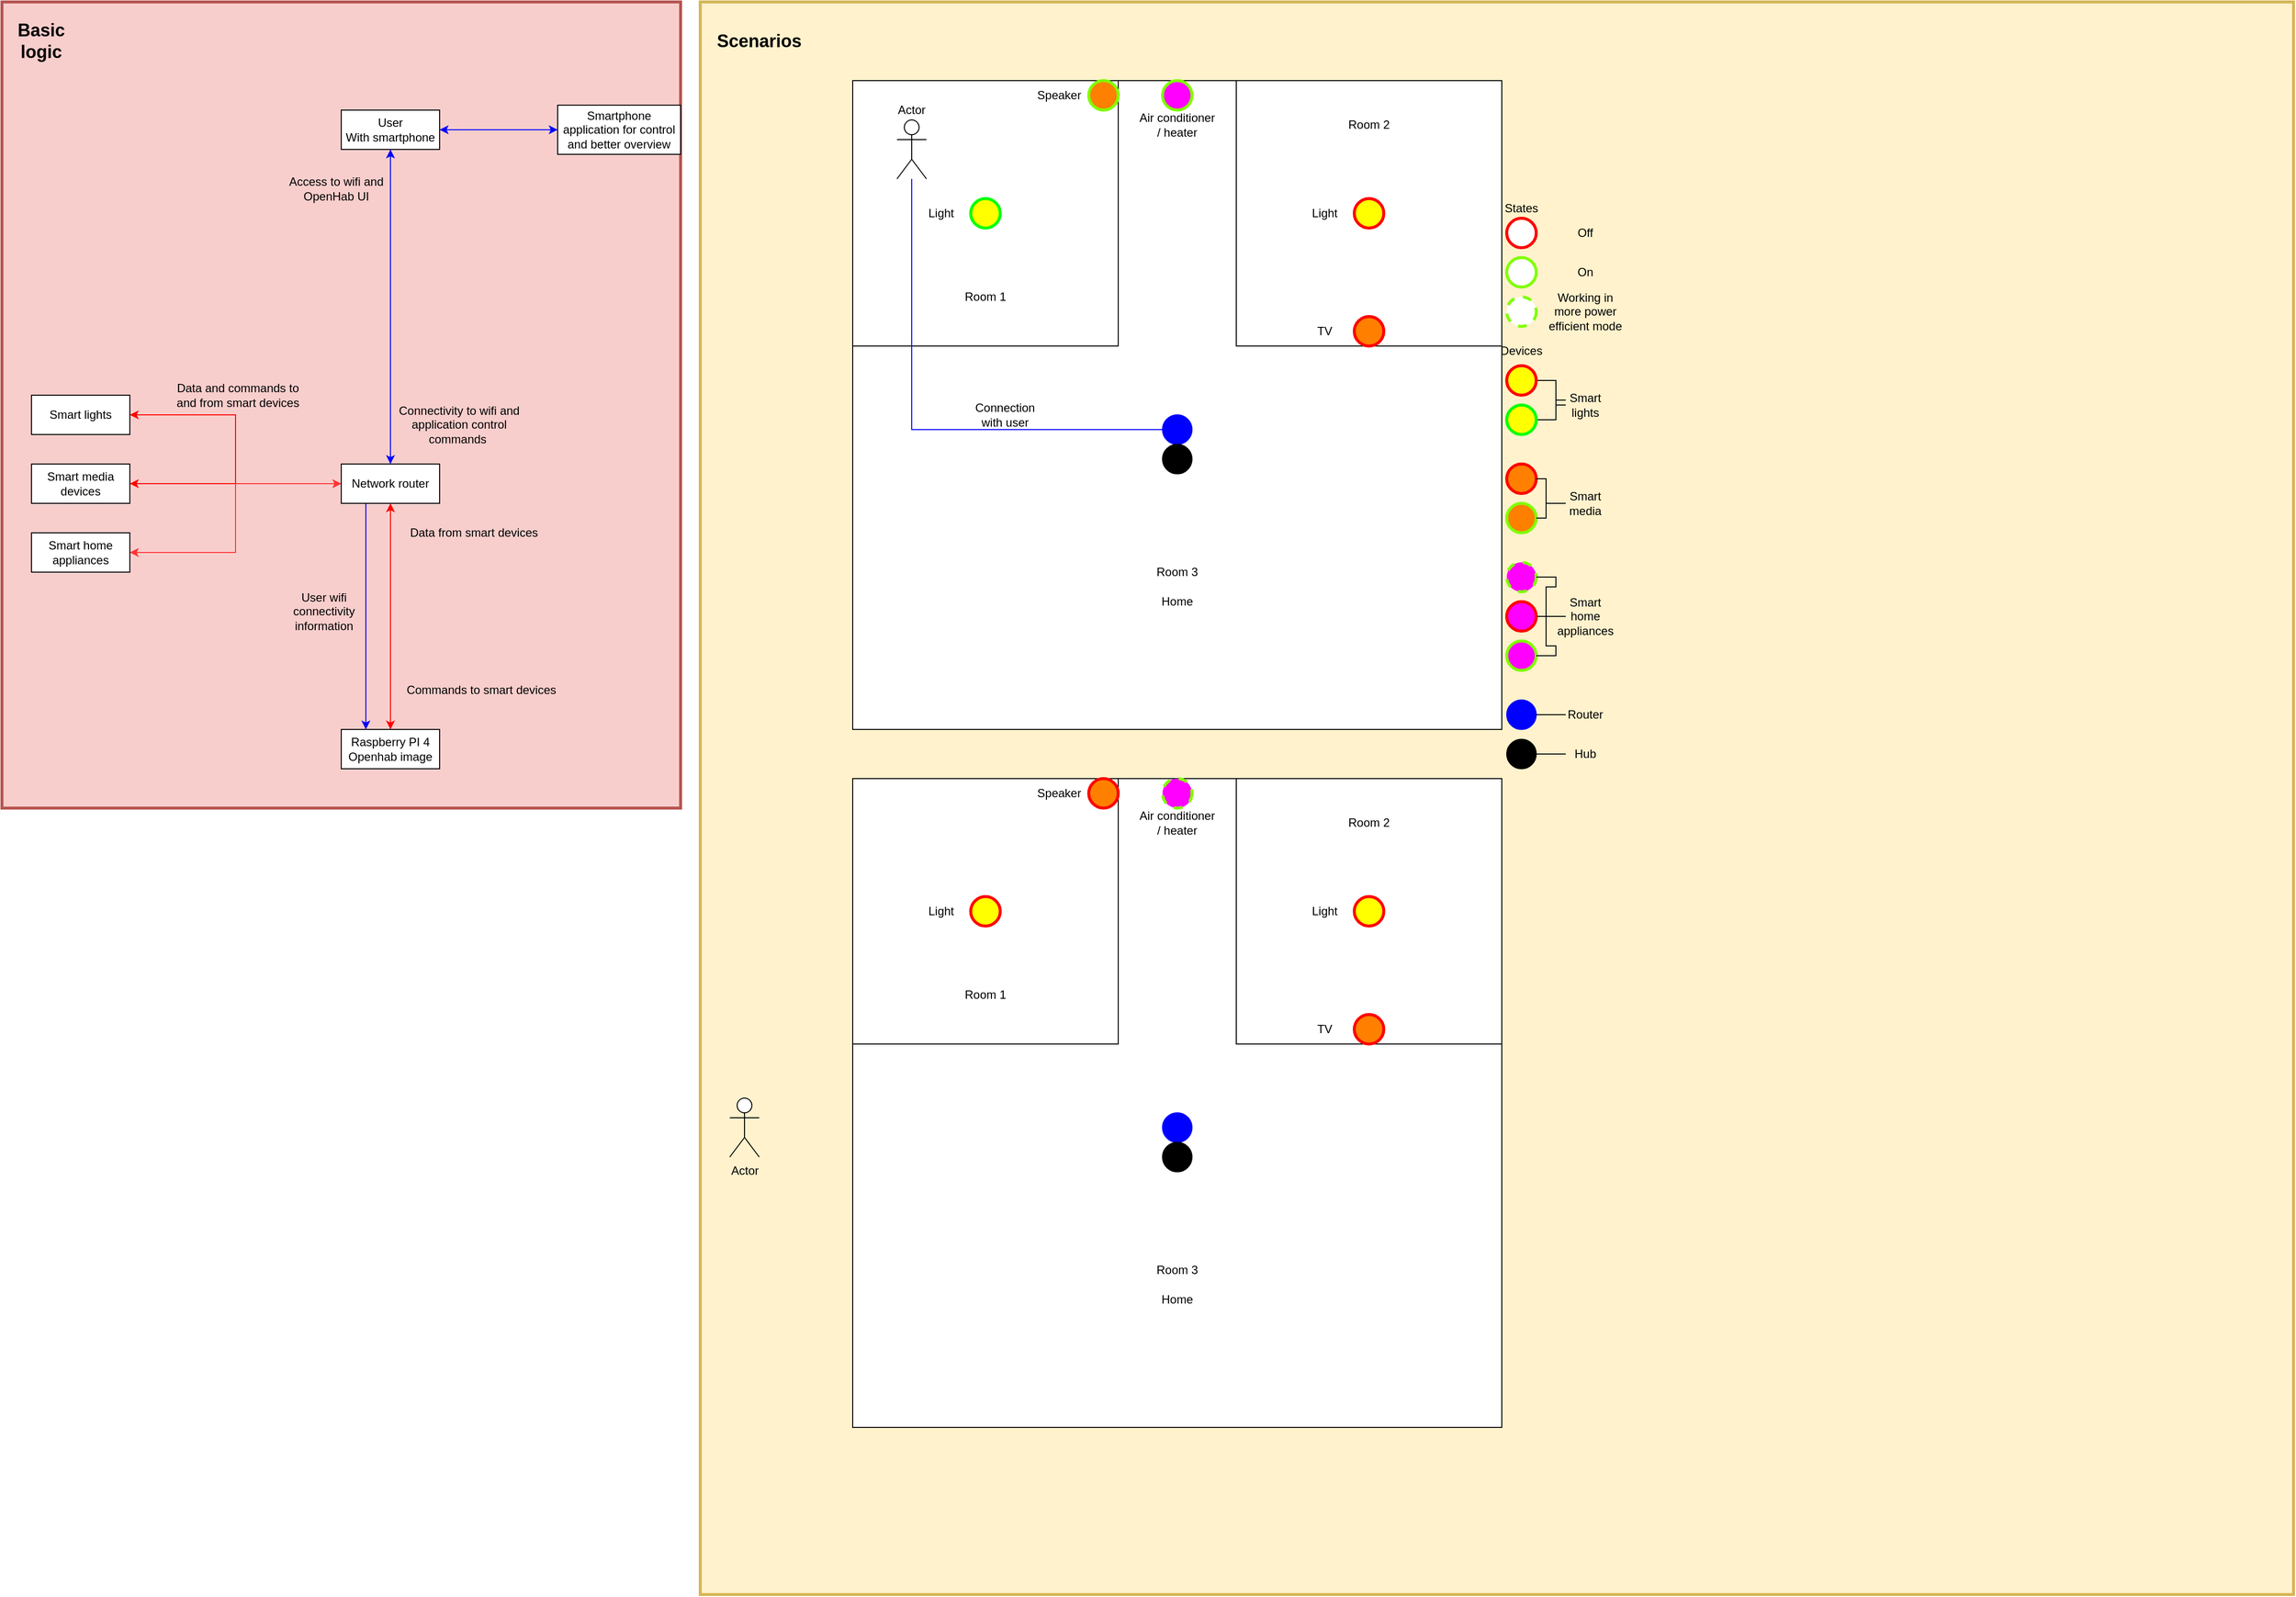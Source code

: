 <mxfile version="13.9.9" type="device"><diagram id="R2lEEEUBdFMjLlhIrx00" name="Page-1"><mxGraphModel dx="1422" dy="1862" grid="1" gridSize="10" guides="1" tooltips="1" connect="1" arrows="1" fold="1" page="1" pageScale="1" pageWidth="850" pageHeight="1100" math="0" shadow="0" extFonts="Permanent Marker^https://fonts.googleapis.com/css?family=Permanent+Marker"><root><mxCell id="0"/><mxCell id="1" parent="0"/><mxCell id="jyVE1UawY_h1VwcGE6OV-107" value="" style="rounded=0;whiteSpace=wrap;html=1;strokeColor=#b85450;strokeWidth=3;fillColor=#f8cecc;" parent="1" vertex="1"><mxGeometry x="30" y="-70" width="690" height="820" as="geometry"/></mxCell><mxCell id="jyVE1UawY_h1VwcGE6OV-105" value="" style="whiteSpace=wrap;html=1;aspect=fixed;strokeColor=#d6b656;strokeWidth=3;fillColor=#fff2cc;" parent="1" vertex="1"><mxGeometry x="740" y="-70" width="1620" height="1620" as="geometry"/></mxCell><mxCell id="H3JKsud2aQRYQZgdBOVq-11" style="edgeStyle=orthogonalEdgeStyle;rounded=0;orthogonalLoop=1;jettySize=auto;html=1;entryX=0.5;entryY=1;entryDx=0;entryDy=0;startArrow=classic;startFill=1;strokeColor=#FF0000;" parent="1" source="H3JKsud2aQRYQZgdBOVq-1" target="H3JKsud2aQRYQZgdBOVq-2" edge="1"><mxGeometry relative="1" as="geometry"/></mxCell><mxCell id="H3JKsud2aQRYQZgdBOVq-1" value="Raspberry PI 4&lt;br&gt;Openhab image" style="whiteSpace=wrap;html=1;align=center;" parent="1" vertex="1"><mxGeometry x="375" y="670" width="100" height="40" as="geometry"/></mxCell><mxCell id="H3JKsud2aQRYQZgdBOVq-6" style="edgeStyle=orthogonalEdgeStyle;rounded=0;orthogonalLoop=1;jettySize=auto;html=1;entryX=1;entryY=0.5;entryDx=0;entryDy=0;strokeColor=#FF0000;" parent="1" source="H3JKsud2aQRYQZgdBOVq-2" target="H3JKsud2aQRYQZgdBOVq-3" edge="1"><mxGeometry relative="1" as="geometry"/></mxCell><mxCell id="H3JKsud2aQRYQZgdBOVq-7" style="edgeStyle=orthogonalEdgeStyle;rounded=0;orthogonalLoop=1;jettySize=auto;html=1;entryX=1;entryY=0.5;entryDx=0;entryDy=0;strokeColor=#FF0000;" parent="1" source="H3JKsud2aQRYQZgdBOVq-2" target="H3JKsud2aQRYQZgdBOVq-4" edge="1"><mxGeometry relative="1" as="geometry"/></mxCell><mxCell id="H3JKsud2aQRYQZgdBOVq-8" style="rounded=0;orthogonalLoop=1;jettySize=auto;html=1;entryX=1;entryY=0.5;entryDx=0;entryDy=0;edgeStyle=orthogonalEdgeStyle;startArrow=classic;startFill=1;strokeColor=#FF3333;" parent="1" source="H3JKsud2aQRYQZgdBOVq-2" target="H3JKsud2aQRYQZgdBOVq-5" edge="1"><mxGeometry relative="1" as="geometry"/></mxCell><mxCell id="H3JKsud2aQRYQZgdBOVq-14" style="edgeStyle=orthogonalEdgeStyle;rounded=0;orthogonalLoop=1;jettySize=auto;html=1;exitX=0.25;exitY=1;exitDx=0;exitDy=0;entryX=0.25;entryY=0;entryDx=0;entryDy=0;startArrow=none;startFill=0;strokeColor=#0000FF;" parent="1" source="H3JKsud2aQRYQZgdBOVq-2" target="H3JKsud2aQRYQZgdBOVq-1" edge="1"><mxGeometry relative="1" as="geometry"/></mxCell><mxCell id="H3JKsud2aQRYQZgdBOVq-2" value="Network router" style="whiteSpace=wrap;html=1;align=center;" parent="1" vertex="1"><mxGeometry x="375" y="400" width="100" height="40" as="geometry"/></mxCell><mxCell id="H3JKsud2aQRYQZgdBOVq-3" value="Smart lights" style="whiteSpace=wrap;html=1;align=center;" parent="1" vertex="1"><mxGeometry x="60" y="330" width="100" height="40" as="geometry"/></mxCell><mxCell id="H3JKsud2aQRYQZgdBOVq-4" value="Smart media devices" style="whiteSpace=wrap;html=1;align=center;" parent="1" vertex="1"><mxGeometry x="60" y="400" width="100" height="40" as="geometry"/></mxCell><mxCell id="H3JKsud2aQRYQZgdBOVq-5" value="Smart home appliances" style="whiteSpace=wrap;html=1;align=center;" parent="1" vertex="1"><mxGeometry x="60" y="470" width="100" height="40" as="geometry"/></mxCell><mxCell id="H3JKsud2aQRYQZgdBOVq-9" value="Data and commands to and from smart devices" style="text;html=1;strokeColor=none;fillColor=none;align=center;verticalAlign=middle;whiteSpace=wrap;rounded=0;" parent="1" vertex="1"><mxGeometry x="200" y="320" width="140" height="20" as="geometry"/></mxCell><mxCell id="H3JKsud2aQRYQZgdBOVq-12" value="Data from smart devices" style="text;html=1;strokeColor=none;fillColor=none;align=center;verticalAlign=middle;whiteSpace=wrap;rounded=0;" parent="1" vertex="1"><mxGeometry x="440" y="460" width="140" height="20" as="geometry"/></mxCell><mxCell id="H3JKsud2aQRYQZgdBOVq-13" value="Commands to smart devices" style="text;html=1;strokeColor=none;fillColor=none;align=center;verticalAlign=middle;whiteSpace=wrap;rounded=0;" parent="1" vertex="1"><mxGeometry x="440" y="620" width="155" height="20" as="geometry"/></mxCell><mxCell id="H3JKsud2aQRYQZgdBOVq-15" value="User wifi connectivity information" style="text;html=1;strokeColor=none;fillColor=none;align=center;verticalAlign=middle;whiteSpace=wrap;rounded=0;" parent="1" vertex="1"><mxGeometry x="310" y="540" width="95" height="20" as="geometry"/></mxCell><mxCell id="H3JKsud2aQRYQZgdBOVq-17" style="edgeStyle=orthogonalEdgeStyle;rounded=0;orthogonalLoop=1;jettySize=auto;html=1;entryX=0.5;entryY=0;entryDx=0;entryDy=0;startArrow=classic;startFill=1;strokeColor=#0000FF;" parent="1" source="H3JKsud2aQRYQZgdBOVq-16" target="H3JKsud2aQRYQZgdBOVq-2" edge="1"><mxGeometry relative="1" as="geometry"/></mxCell><mxCell id="jyVE1UawY_h1VwcGE6OV-2" style="edgeStyle=orthogonalEdgeStyle;rounded=0;orthogonalLoop=1;jettySize=auto;html=1;exitX=1;exitY=0.5;exitDx=0;exitDy=0;startArrow=classic;startFill=1;fillColor=#dae8fc;strokeColor=#0000FF;" parent="1" source="H3JKsud2aQRYQZgdBOVq-16" target="jyVE1UawY_h1VwcGE6OV-1" edge="1"><mxGeometry relative="1" as="geometry"/></mxCell><mxCell id="H3JKsud2aQRYQZgdBOVq-16" value="User&lt;br&gt;With smartphone" style="whiteSpace=wrap;html=1;align=center;" parent="1" vertex="1"><mxGeometry x="375" y="40" width="100" height="40" as="geometry"/></mxCell><mxCell id="H3JKsud2aQRYQZgdBOVq-18" value="Connectivity to wifi and&lt;br&gt;application control commands&amp;nbsp;" style="text;html=1;strokeColor=none;fillColor=none;align=center;verticalAlign=middle;whiteSpace=wrap;rounded=0;" parent="1" vertex="1"><mxGeometry x="430" y="340" width="130" height="40" as="geometry"/></mxCell><mxCell id="H3JKsud2aQRYQZgdBOVq-19" value="Access to wifi and OpenHab UI" style="text;html=1;strokeColor=none;fillColor=none;align=center;verticalAlign=middle;whiteSpace=wrap;rounded=0;" parent="1" vertex="1"><mxGeometry x="320" y="110" width="100" height="20" as="geometry"/></mxCell><mxCell id="jyVE1UawY_h1VwcGE6OV-1" value="Smartphone application for control and better overview" style="whiteSpace=wrap;html=1;align=center;" parent="1" vertex="1"><mxGeometry x="595" y="35" width="125" height="50" as="geometry"/></mxCell><mxCell id="jyVE1UawY_h1VwcGE6OV-30" style="edgeStyle=orthogonalEdgeStyle;rounded=0;orthogonalLoop=1;jettySize=auto;html=1;startArrow=none;startFill=0;endArrow=none;endFill=0;" parent="1" source="jyVE1UawY_h1VwcGE6OV-18" target="jyVE1UawY_h1VwcGE6OV-28" edge="1"><mxGeometry relative="1" as="geometry"/></mxCell><mxCell id="jyVE1UawY_h1VwcGE6OV-18" value="" style="ellipse;whiteSpace=wrap;html=1;aspect=fixed;strokeColor=#FF0000;fillColor=#FFFF00;strokeWidth=3;" parent="1" vertex="1"><mxGeometry x="1560" y="300" width="30" height="30" as="geometry"/></mxCell><mxCell id="jyVE1UawY_h1VwcGE6OV-31" style="edgeStyle=orthogonalEdgeStyle;rounded=0;orthogonalLoop=1;jettySize=auto;html=1;entryX=0;entryY=0.25;entryDx=0;entryDy=0;startArrow=none;startFill=0;endArrow=none;endFill=0;strokeColor=#000000;" parent="1" source="jyVE1UawY_h1VwcGE6OV-20" target="jyVE1UawY_h1VwcGE6OV-28" edge="1"><mxGeometry relative="1" as="geometry"/></mxCell><mxCell id="jyVE1UawY_h1VwcGE6OV-20" value="" style="ellipse;whiteSpace=wrap;html=1;aspect=fixed;fillColor=#FFFF00;strokeColor=#00FF00;strokeWidth=3;" parent="1" vertex="1"><mxGeometry x="1560" y="340" width="30" height="30" as="geometry"/></mxCell><mxCell id="jyVE1UawY_h1VwcGE6OV-21" value="" style="ellipse;whiteSpace=wrap;html=1;aspect=fixed;fillColor=#FF8000;strokeColor=#FF0000;strokeWidth=3;" parent="1" vertex="1"><mxGeometry x="1560" y="400" width="30" height="30" as="geometry"/></mxCell><mxCell id="jyVE1UawY_h1VwcGE6OV-22" value="" style="ellipse;whiteSpace=wrap;html=1;aspect=fixed;fillColor=#FF8000;strokeColor=#80FF00;strokeWidth=3;" parent="1" vertex="1"><mxGeometry x="1560" y="440" width="30" height="30" as="geometry"/></mxCell><mxCell id="jyVE1UawY_h1VwcGE6OV-23" value="" style="ellipse;whiteSpace=wrap;html=1;aspect=fixed;strokeWidth=3;strokeColor=#80FF00;dashed=1;fillColor=#FF00FF;" parent="1" vertex="1"><mxGeometry x="1560" y="500" width="30" height="30" as="geometry"/></mxCell><mxCell id="jyVE1UawY_h1VwcGE6OV-24" value="" style="ellipse;whiteSpace=wrap;html=1;aspect=fixed;strokeWidth=3;strokeColor=#FF0000;perimeterSpacing=1;fillColor=#FF00FF;" parent="1" vertex="1"><mxGeometry x="1560" y="540" width="30" height="30" as="geometry"/></mxCell><mxCell id="jyVE1UawY_h1VwcGE6OV-25" value="" style="ellipse;whiteSpace=wrap;html=1;aspect=fixed;strokeWidth=3;fillColor=#FF00FF;strokeColor=#80FF00;" parent="1" vertex="1"><mxGeometry x="1560" y="580" width="30" height="30" as="geometry"/></mxCell><mxCell id="jyVE1UawY_h1VwcGE6OV-26" value="" style="ellipse;whiteSpace=wrap;html=1;aspect=fixed;strokeColor=#0000FF;fillColor=#0000FF;" parent="1" vertex="1"><mxGeometry x="1560" y="640" width="30" height="30" as="geometry"/></mxCell><mxCell id="jyVE1UawY_h1VwcGE6OV-27" value="" style="ellipse;whiteSpace=wrap;html=1;aspect=fixed;fillColor=#000000;" parent="1" vertex="1"><mxGeometry x="1560" y="680" width="30" height="30" as="geometry"/></mxCell><mxCell id="jyVE1UawY_h1VwcGE6OV-28" value="Smart lights" style="text;html=1;strokeColor=none;fillColor=none;align=center;verticalAlign=middle;whiteSpace=wrap;rounded=0;" parent="1" vertex="1"><mxGeometry x="1620" y="330" width="40" height="20" as="geometry"/></mxCell><mxCell id="jyVE1UawY_h1VwcGE6OV-41" style="edgeStyle=orthogonalEdgeStyle;rounded=0;orthogonalLoop=1;jettySize=auto;html=1;entryX=1;entryY=0.5;entryDx=0;entryDy=0;startArrow=none;startFill=0;endArrow=none;endFill=0;strokeColor=#000000;" parent="1" source="jyVE1UawY_h1VwcGE6OV-32" target="jyVE1UawY_h1VwcGE6OV-22" edge="1"><mxGeometry relative="1" as="geometry"/></mxCell><mxCell id="jyVE1UawY_h1VwcGE6OV-42" style="edgeStyle=orthogonalEdgeStyle;rounded=0;orthogonalLoop=1;jettySize=auto;html=1;entryX=1;entryY=0.5;entryDx=0;entryDy=0;startArrow=none;startFill=0;endArrow=none;endFill=0;strokeColor=#000000;" parent="1" source="jyVE1UawY_h1VwcGE6OV-32" target="jyVE1UawY_h1VwcGE6OV-21" edge="1"><mxGeometry relative="1" as="geometry"/></mxCell><mxCell id="jyVE1UawY_h1VwcGE6OV-32" value="Smart media" style="text;html=1;strokeColor=none;fillColor=none;align=center;verticalAlign=middle;whiteSpace=wrap;rounded=0;" parent="1" vertex="1"><mxGeometry x="1620" y="430" width="40" height="20" as="geometry"/></mxCell><mxCell id="jyVE1UawY_h1VwcGE6OV-38" style="edgeStyle=orthogonalEdgeStyle;rounded=0;orthogonalLoop=1;jettySize=auto;html=1;entryX=1;entryY=0.5;entryDx=0;entryDy=0;startArrow=none;startFill=0;endArrow=none;endFill=0;strokeColor=#000000;" parent="1" source="jyVE1UawY_h1VwcGE6OV-33" target="jyVE1UawY_h1VwcGE6OV-24" edge="1"><mxGeometry relative="1" as="geometry"/></mxCell><mxCell id="jyVE1UawY_h1VwcGE6OV-39" style="edgeStyle=orthogonalEdgeStyle;rounded=0;orthogonalLoop=1;jettySize=auto;html=1;entryX=1;entryY=0.5;entryDx=0;entryDy=0;startArrow=none;startFill=0;endArrow=none;endFill=0;strokeColor=#000000;" parent="1" source="jyVE1UawY_h1VwcGE6OV-33" target="jyVE1UawY_h1VwcGE6OV-23" edge="1"><mxGeometry relative="1" as="geometry"/></mxCell><mxCell id="jyVE1UawY_h1VwcGE6OV-40" style="edgeStyle=orthogonalEdgeStyle;rounded=0;orthogonalLoop=1;jettySize=auto;html=1;entryX=1;entryY=0.5;entryDx=0;entryDy=0;startArrow=none;startFill=0;endArrow=none;endFill=0;strokeColor=#000000;" parent="1" source="jyVE1UawY_h1VwcGE6OV-33" target="jyVE1UawY_h1VwcGE6OV-25" edge="1"><mxGeometry relative="1" as="geometry"/></mxCell><mxCell id="jyVE1UawY_h1VwcGE6OV-33" value="Smart home appliances" style="text;html=1;strokeColor=none;fillColor=none;align=center;verticalAlign=middle;whiteSpace=wrap;rounded=0;" parent="1" vertex="1"><mxGeometry x="1620" y="545" width="40" height="20" as="geometry"/></mxCell><mxCell id="jyVE1UawY_h1VwcGE6OV-37" style="edgeStyle=orthogonalEdgeStyle;rounded=0;orthogonalLoop=1;jettySize=auto;html=1;entryX=1;entryY=0.5;entryDx=0;entryDy=0;startArrow=none;startFill=0;endArrow=none;endFill=0;strokeColor=#000000;" parent="1" source="jyVE1UawY_h1VwcGE6OV-34" target="jyVE1UawY_h1VwcGE6OV-26" edge="1"><mxGeometry relative="1" as="geometry"/></mxCell><mxCell id="jyVE1UawY_h1VwcGE6OV-34" value="Router" style="text;html=1;strokeColor=none;fillColor=none;align=center;verticalAlign=middle;whiteSpace=wrap;rounded=0;" parent="1" vertex="1"><mxGeometry x="1620" y="645" width="40" height="20" as="geometry"/></mxCell><mxCell id="jyVE1UawY_h1VwcGE6OV-36" style="edgeStyle=orthogonalEdgeStyle;rounded=0;orthogonalLoop=1;jettySize=auto;html=1;entryX=1;entryY=0.5;entryDx=0;entryDy=0;startArrow=none;startFill=0;endArrow=none;endFill=0;strokeColor=#000000;" parent="1" source="jyVE1UawY_h1VwcGE6OV-35" target="jyVE1UawY_h1VwcGE6OV-27" edge="1"><mxGeometry relative="1" as="geometry"/></mxCell><mxCell id="jyVE1UawY_h1VwcGE6OV-35" value="Hub" style="text;html=1;strokeColor=none;fillColor=none;align=center;verticalAlign=middle;whiteSpace=wrap;rounded=0;" parent="1" vertex="1"><mxGeometry x="1620" y="685" width="40" height="20" as="geometry"/></mxCell><mxCell id="jyVE1UawY_h1VwcGE6OV-43" value="" style="ellipse;whiteSpace=wrap;html=1;aspect=fixed;strokeWidth=3;strokeColor=#80FF00;dashed=1;fillColor=#FFFFFF;" parent="1" vertex="1"><mxGeometry x="1560" y="230" width="30" height="30" as="geometry"/></mxCell><mxCell id="jyVE1UawY_h1VwcGE6OV-44" value="" style="ellipse;whiteSpace=wrap;html=1;aspect=fixed;strokeWidth=3;strokeColor=#FF0000;perimeterSpacing=1;fillColor=#FFFFFF;" parent="1" vertex="1"><mxGeometry x="1560" y="150" width="30" height="30" as="geometry"/></mxCell><mxCell id="jyVE1UawY_h1VwcGE6OV-45" value="" style="ellipse;whiteSpace=wrap;html=1;aspect=fixed;strokeWidth=3;strokeColor=#80FF00;fillColor=#FFFFFF;" parent="1" vertex="1"><mxGeometry x="1560" y="190" width="30" height="30" as="geometry"/></mxCell><mxCell id="jyVE1UawY_h1VwcGE6OV-46" value="Devices" style="text;html=1;strokeColor=none;fillColor=none;align=center;verticalAlign=middle;whiteSpace=wrap;rounded=0;" parent="1" vertex="1"><mxGeometry x="1555" y="275" width="40" height="20" as="geometry"/></mxCell><mxCell id="jyVE1UawY_h1VwcGE6OV-47" value="States" style="text;html=1;strokeColor=none;fillColor=none;align=center;verticalAlign=middle;whiteSpace=wrap;rounded=0;" parent="1" vertex="1"><mxGeometry x="1555" y="130" width="40" height="20" as="geometry"/></mxCell><mxCell id="jyVE1UawY_h1VwcGE6OV-49" value="Off" style="text;html=1;strokeColor=none;fillColor=none;align=center;verticalAlign=middle;whiteSpace=wrap;rounded=0;" parent="1" vertex="1"><mxGeometry x="1620" y="155" width="40" height="20" as="geometry"/></mxCell><mxCell id="jyVE1UawY_h1VwcGE6OV-50" value="On" style="text;html=1;strokeColor=none;fillColor=none;align=center;verticalAlign=middle;whiteSpace=wrap;rounded=0;" parent="1" vertex="1"><mxGeometry x="1620" y="195" width="40" height="20" as="geometry"/></mxCell><mxCell id="jyVE1UawY_h1VwcGE6OV-51" value="Working in more power efficient mode" style="text;html=1;strokeColor=none;fillColor=none;align=center;verticalAlign=middle;whiteSpace=wrap;rounded=0;" parent="1" vertex="1"><mxGeometry x="1600" y="235" width="80" height="20" as="geometry"/></mxCell><mxCell id="jyVE1UawY_h1VwcGE6OV-61" value="" style="whiteSpace=wrap;html=1;aspect=fixed;" parent="1" vertex="1"><mxGeometry x="895" y="720" width="660" height="660" as="geometry"/></mxCell><mxCell id="jyVE1UawY_h1VwcGE6OV-62" value="" style="whiteSpace=wrap;html=1;aspect=fixed;" parent="1" vertex="1"><mxGeometry x="895" y="720" width="270" height="270" as="geometry"/></mxCell><mxCell id="jyVE1UawY_h1VwcGE6OV-63" value="Actor" style="shape=umlActor;verticalLabelPosition=bottom;verticalAlign=top;html=1;outlineConnect=0;" parent="1" vertex="1"><mxGeometry x="770" y="1045" width="30" height="60" as="geometry"/></mxCell><mxCell id="jyVE1UawY_h1VwcGE6OV-64" value="" style="ellipse;whiteSpace=wrap;html=1;aspect=fixed;strokeColor=#0000FF;fillColor=#0000FF;" parent="1" vertex="1"><mxGeometry x="1210" y="1060" width="30" height="30" as="geometry"/></mxCell><mxCell id="jyVE1UawY_h1VwcGE6OV-65" value="" style="ellipse;whiteSpace=wrap;html=1;aspect=fixed;fillColor=#FF8000;strokeWidth=3;strokeColor=#FF0000;" parent="1" vertex="1"><mxGeometry x="1135" y="720" width="30" height="30" as="geometry"/></mxCell><mxCell id="jyVE1UawY_h1VwcGE6OV-66" value="" style="ellipse;whiteSpace=wrap;html=1;aspect=fixed;strokeWidth=3;fillColor=#FFFF00;strokeColor=#FF0000;" parent="1" vertex="1"><mxGeometry x="1015" y="840" width="30" height="30" as="geometry"/></mxCell><mxCell id="jyVE1UawY_h1VwcGE6OV-67" value="" style="whiteSpace=wrap;html=1;aspect=fixed;" parent="1" vertex="1"><mxGeometry x="1285" y="720" width="270" height="270" as="geometry"/></mxCell><mxCell id="jyVE1UawY_h1VwcGE6OV-68" value="" style="ellipse;whiteSpace=wrap;html=1;aspect=fixed;fillColor=#FF8000;strokeColor=#FF0000;strokeWidth=3;" parent="1" vertex="1"><mxGeometry x="1405" y="960" width="30" height="30" as="geometry"/></mxCell><mxCell id="jyVE1UawY_h1VwcGE6OV-69" value="" style="ellipse;whiteSpace=wrap;html=1;aspect=fixed;strokeColor=#FF0000;fillColor=#FFFF00;strokeWidth=3;" parent="1" vertex="1"><mxGeometry x="1405" y="840" width="30" height="30" as="geometry"/></mxCell><mxCell id="jyVE1UawY_h1VwcGE6OV-70" value="" style="ellipse;whiteSpace=wrap;html=1;aspect=fixed;strokeWidth=3;strokeColor=#80FF00;dashed=1;fillColor=#FF00FF;" parent="1" vertex="1"><mxGeometry x="1210" y="720" width="30" height="30" as="geometry"/></mxCell><mxCell id="jyVE1UawY_h1VwcGE6OV-71" value="" style="ellipse;whiteSpace=wrap;html=1;aspect=fixed;fillColor=#000000;" parent="1" vertex="1"><mxGeometry x="1210" y="1090" width="30" height="30" as="geometry"/></mxCell><mxCell id="jyVE1UawY_h1VwcGE6OV-72" value="Light" style="text;html=1;strokeColor=none;fillColor=none;align=center;verticalAlign=middle;whiteSpace=wrap;rounded=0;" parent="1" vertex="1"><mxGeometry x="965" y="845" width="40" height="20" as="geometry"/></mxCell><mxCell id="jyVE1UawY_h1VwcGE6OV-73" value="Speaker" style="text;html=1;strokeColor=none;fillColor=none;align=center;verticalAlign=middle;whiteSpace=wrap;rounded=0;" parent="1" vertex="1"><mxGeometry x="1085" y="725" width="40" height="20" as="geometry"/></mxCell><mxCell id="jyVE1UawY_h1VwcGE6OV-74" value="Air conditioner / heater" style="text;html=1;strokeColor=none;fillColor=none;align=center;verticalAlign=middle;whiteSpace=wrap;rounded=0;" parent="1" vertex="1"><mxGeometry x="1185" y="755" width="80" height="20" as="geometry"/></mxCell><mxCell id="jyVE1UawY_h1VwcGE6OV-75" value="Light" style="text;html=1;strokeColor=none;fillColor=none;align=center;verticalAlign=middle;whiteSpace=wrap;rounded=0;" parent="1" vertex="1"><mxGeometry x="1355" y="845" width="40" height="20" as="geometry"/></mxCell><mxCell id="jyVE1UawY_h1VwcGE6OV-76" value="TV" style="text;html=1;strokeColor=none;fillColor=none;align=center;verticalAlign=middle;whiteSpace=wrap;rounded=0;" parent="1" vertex="1"><mxGeometry x="1355" y="965" width="40" height="20" as="geometry"/></mxCell><mxCell id="jyVE1UawY_h1VwcGE6OV-77" value="Room 1" style="text;html=1;strokeColor=none;fillColor=none;align=center;verticalAlign=middle;whiteSpace=wrap;rounded=0;" parent="1" vertex="1"><mxGeometry x="990" y="930" width="80" height="20" as="geometry"/></mxCell><mxCell id="jyVE1UawY_h1VwcGE6OV-78" value="Room 2" style="text;html=1;strokeColor=none;fillColor=none;align=center;verticalAlign=middle;whiteSpace=wrap;rounded=0;" parent="1" vertex="1"><mxGeometry x="1380" y="755" width="80" height="20" as="geometry"/></mxCell><mxCell id="jyVE1UawY_h1VwcGE6OV-79" value="Room 3" style="text;html=1;strokeColor=none;fillColor=none;align=center;verticalAlign=middle;whiteSpace=wrap;rounded=0;" parent="1" vertex="1"><mxGeometry x="1185" y="1210" width="80" height="20" as="geometry"/></mxCell><mxCell id="jyVE1UawY_h1VwcGE6OV-80" value="Home" style="text;html=1;strokeColor=none;fillColor=none;align=center;verticalAlign=middle;whiteSpace=wrap;rounded=0;" parent="1" vertex="1"><mxGeometry x="1185" y="1240" width="80" height="20" as="geometry"/></mxCell><mxCell id="jyVE1UawY_h1VwcGE6OV-81" value="" style="whiteSpace=wrap;html=1;aspect=fixed;" parent="1" vertex="1"><mxGeometry x="895" y="10" width="660" height="660" as="geometry"/></mxCell><mxCell id="jyVE1UawY_h1VwcGE6OV-82" value="" style="whiteSpace=wrap;html=1;aspect=fixed;" parent="1" vertex="1"><mxGeometry x="895" y="10" width="270" height="270" as="geometry"/></mxCell><mxCell id="jyVE1UawY_h1VwcGE6OV-101" style="edgeStyle=orthogonalEdgeStyle;rounded=0;orthogonalLoop=1;jettySize=auto;html=1;startArrow=none;startFill=0;endArrow=none;endFill=0;strokeColor=#0000FF;" parent="1" source="jyVE1UawY_h1VwcGE6OV-83" target="jyVE1UawY_h1VwcGE6OV-100" edge="1"><mxGeometry relative="1" as="geometry"/></mxCell><mxCell id="jyVE1UawY_h1VwcGE6OV-83" value="" style="ellipse;whiteSpace=wrap;html=1;aspect=fixed;strokeColor=#0000FF;fillColor=#0000FF;" parent="1" vertex="1"><mxGeometry x="1210" y="350" width="30" height="30" as="geometry"/></mxCell><mxCell id="jyVE1UawY_h1VwcGE6OV-84" value="" style="ellipse;whiteSpace=wrap;html=1;aspect=fixed;fillColor=#FF8000;strokeColor=#80FF00;strokeWidth=3;" parent="1" vertex="1"><mxGeometry x="1135" y="10" width="30" height="30" as="geometry"/></mxCell><mxCell id="jyVE1UawY_h1VwcGE6OV-85" value="" style="ellipse;whiteSpace=wrap;html=1;aspect=fixed;fillColor=#FFFF00;strokeColor=#00FF00;strokeWidth=3;" parent="1" vertex="1"><mxGeometry x="1015" y="130" width="30" height="30" as="geometry"/></mxCell><mxCell id="jyVE1UawY_h1VwcGE6OV-86" value="" style="whiteSpace=wrap;html=1;aspect=fixed;" parent="1" vertex="1"><mxGeometry x="1285" y="10" width="270" height="270" as="geometry"/></mxCell><mxCell id="jyVE1UawY_h1VwcGE6OV-87" value="" style="ellipse;whiteSpace=wrap;html=1;aspect=fixed;fillColor=#FF8000;strokeColor=#FF0000;strokeWidth=3;" parent="1" vertex="1"><mxGeometry x="1405" y="250" width="30" height="30" as="geometry"/></mxCell><mxCell id="jyVE1UawY_h1VwcGE6OV-88" value="" style="ellipse;whiteSpace=wrap;html=1;aspect=fixed;strokeColor=#FF0000;fillColor=#FFFF00;strokeWidth=3;" parent="1" vertex="1"><mxGeometry x="1405" y="130" width="30" height="30" as="geometry"/></mxCell><mxCell id="jyVE1UawY_h1VwcGE6OV-89" value="" style="ellipse;whiteSpace=wrap;html=1;aspect=fixed;strokeWidth=3;strokeColor=#80FF00;fillColor=#FF00FF;" parent="1" vertex="1"><mxGeometry x="1210" y="10" width="30" height="30" as="geometry"/></mxCell><mxCell id="jyVE1UawY_h1VwcGE6OV-90" value="" style="ellipse;whiteSpace=wrap;html=1;aspect=fixed;fillColor=#000000;" parent="1" vertex="1"><mxGeometry x="1210" y="380" width="30" height="30" as="geometry"/></mxCell><mxCell id="jyVE1UawY_h1VwcGE6OV-91" value="Light" style="text;html=1;strokeColor=none;fillColor=none;align=center;verticalAlign=middle;whiteSpace=wrap;rounded=0;" parent="1" vertex="1"><mxGeometry x="965" y="135" width="40" height="20" as="geometry"/></mxCell><mxCell id="jyVE1UawY_h1VwcGE6OV-92" value="Speaker" style="text;html=1;strokeColor=none;fillColor=none;align=center;verticalAlign=middle;whiteSpace=wrap;rounded=0;" parent="1" vertex="1"><mxGeometry x="1085" y="15" width="40" height="20" as="geometry"/></mxCell><mxCell id="jyVE1UawY_h1VwcGE6OV-93" value="Air conditioner / heater" style="text;html=1;strokeColor=none;fillColor=none;align=center;verticalAlign=middle;whiteSpace=wrap;rounded=0;" parent="1" vertex="1"><mxGeometry x="1185" y="45" width="80" height="20" as="geometry"/></mxCell><mxCell id="jyVE1UawY_h1VwcGE6OV-94" value="Light" style="text;html=1;strokeColor=none;fillColor=none;align=center;verticalAlign=middle;whiteSpace=wrap;rounded=0;" parent="1" vertex="1"><mxGeometry x="1355" y="135" width="40" height="20" as="geometry"/></mxCell><mxCell id="jyVE1UawY_h1VwcGE6OV-95" value="TV" style="text;html=1;strokeColor=none;fillColor=none;align=center;verticalAlign=middle;whiteSpace=wrap;rounded=0;" parent="1" vertex="1"><mxGeometry x="1355" y="255" width="40" height="20" as="geometry"/></mxCell><mxCell id="jyVE1UawY_h1VwcGE6OV-96" value="Room 1" style="text;html=1;strokeColor=none;fillColor=none;align=center;verticalAlign=middle;whiteSpace=wrap;rounded=0;" parent="1" vertex="1"><mxGeometry x="990" y="220" width="80" height="20" as="geometry"/></mxCell><mxCell id="jyVE1UawY_h1VwcGE6OV-97" value="Room 2" style="text;html=1;strokeColor=none;fillColor=none;align=center;verticalAlign=middle;whiteSpace=wrap;rounded=0;" parent="1" vertex="1"><mxGeometry x="1380" y="45" width="80" height="20" as="geometry"/></mxCell><mxCell id="jyVE1UawY_h1VwcGE6OV-98" value="Room 3" style="text;html=1;strokeColor=none;fillColor=none;align=center;verticalAlign=middle;whiteSpace=wrap;rounded=0;" parent="1" vertex="1"><mxGeometry x="1185" y="500" width="80" height="20" as="geometry"/></mxCell><mxCell id="jyVE1UawY_h1VwcGE6OV-99" value="Home" style="text;html=1;strokeColor=none;fillColor=none;align=center;verticalAlign=middle;whiteSpace=wrap;rounded=0;" parent="1" vertex="1"><mxGeometry x="1185" y="530" width="80" height="20" as="geometry"/></mxCell><mxCell id="jyVE1UawY_h1VwcGE6OV-100" value="" style="shape=umlActor;verticalLabelPosition=bottom;verticalAlign=top;html=1;outlineConnect=0;" parent="1" vertex="1"><mxGeometry x="940" y="50" width="30" height="60" as="geometry"/></mxCell><mxCell id="jyVE1UawY_h1VwcGE6OV-103" value="&lt;span&gt;Actor&lt;/span&gt;" style="text;html=1;strokeColor=none;fillColor=none;align=center;verticalAlign=middle;whiteSpace=wrap;rounded=0;" parent="1" vertex="1"><mxGeometry x="935" y="30" width="40" height="20" as="geometry"/></mxCell><mxCell id="jyVE1UawY_h1VwcGE6OV-104" value="Connection with user" style="text;html=1;strokeColor=none;fillColor=none;align=center;verticalAlign=middle;whiteSpace=wrap;rounded=0;" parent="1" vertex="1"><mxGeometry x="1030" y="340" width="40" height="20" as="geometry"/></mxCell><mxCell id="jyVE1UawY_h1VwcGE6OV-108" value="&lt;font style=&quot;font-size: 18px&quot;&gt;&lt;b&gt;Basic logic&lt;/b&gt;&lt;/font&gt;" style="text;html=1;strokeColor=none;fillColor=none;align=center;verticalAlign=middle;whiteSpace=wrap;rounded=0;" parent="1" vertex="1"><mxGeometry x="50" y="-40" width="40" height="20" as="geometry"/></mxCell><mxCell id="jyVE1UawY_h1VwcGE6OV-109" value="&lt;font style=&quot;font-size: 18px&quot;&gt;&lt;b&gt;Scenarios&lt;/b&gt;&lt;/font&gt;" style="text;html=1;strokeColor=none;fillColor=none;align=center;verticalAlign=middle;whiteSpace=wrap;rounded=0;" parent="1" vertex="1"><mxGeometry x="780" y="-40" width="40" height="20" as="geometry"/></mxCell></root></mxGraphModel></diagram></mxfile>